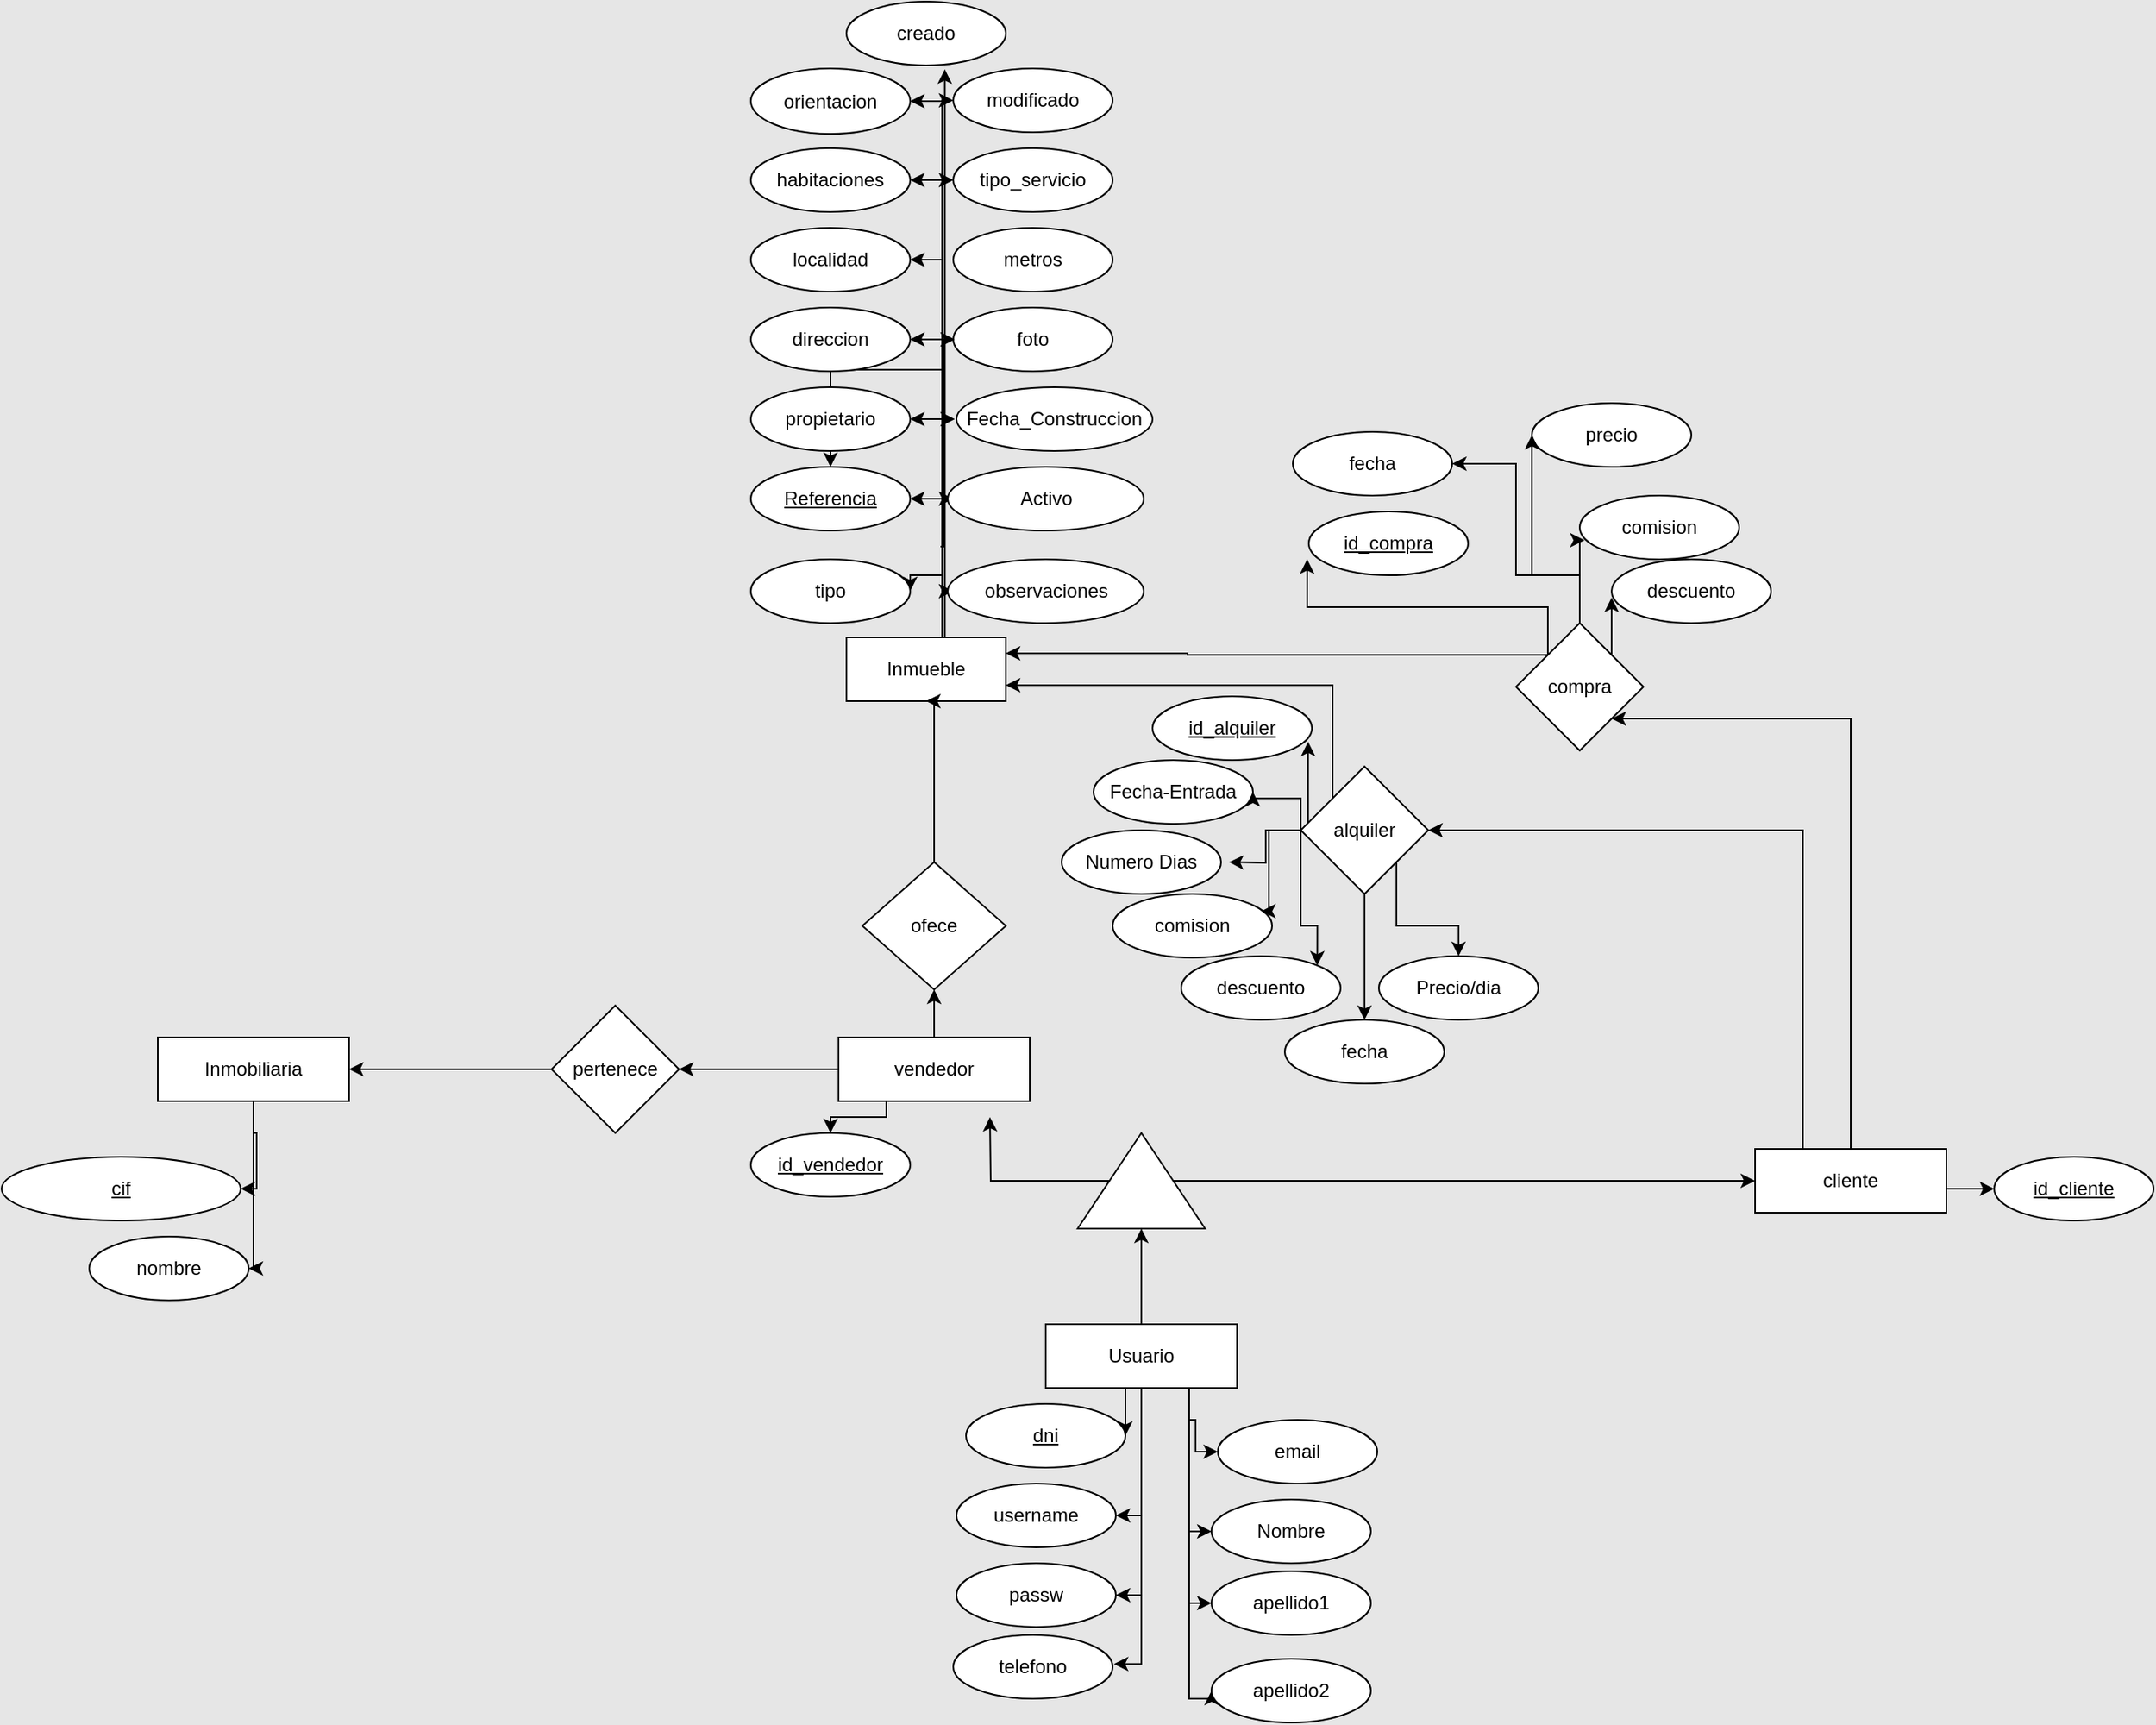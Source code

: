 <mxfile version="18.0.6" type="device"><diagram id="BeeomADNlK9wfOKFyElE" name="Página-1"><mxGraphModel dx="2152" dy="1877" grid="1" gridSize="10" guides="1" tooltips="1" connect="1" arrows="1" fold="1" page="1" pageScale="1" pageWidth="827" pageHeight="1169" background="#E6E6E6" math="0" shadow="0"><root><mxCell id="0"/><mxCell id="1" parent="0"/><mxCell id="yYgRMBDvG63yBPhgP0S7-44" value="" style="edgeStyle=orthogonalEdgeStyle;rounded=0;orthogonalLoop=1;jettySize=auto;html=1;" parent="1" source="svToPsZCMJNN4XutVxk_-66" target="svToPsZCMJNN4XutVxk_-87" edge="1"><mxGeometry relative="1" as="geometry"><Array as="points"><mxPoint x="140" y="-809"/></Array></mxGeometry></mxCell><mxCell id="h7l2_gPBAfbeCOQLYXXT-2" style="edgeStyle=orthogonalEdgeStyle;rounded=0;orthogonalLoop=1;jettySize=auto;html=1;exitX=0.75;exitY=0;exitDx=0;exitDy=0;entryX=0.617;entryY=1.063;entryDx=0;entryDy=0;entryPerimeter=0;" parent="1" source="svToPsZCMJNN4XutVxk_-66" target="svToPsZCMJNN4XutVxk_-105" edge="1"><mxGeometry relative="1" as="geometry"><Array as="points"><mxPoint x="142" y="-641"/></Array></mxGeometry></mxCell><mxCell id="h7l2_gPBAfbeCOQLYXXT-12" style="edgeStyle=orthogonalEdgeStyle;rounded=0;orthogonalLoop=1;jettySize=auto;html=1;exitX=0.5;exitY=0;exitDx=0;exitDy=0;entryX=1;entryY=0.5;entryDx=0;entryDy=0;" parent="1" source="svToPsZCMJNN4XutVxk_-66" target="h7l2_gPBAfbeCOQLYXXT-11" edge="1"><mxGeometry relative="1" as="geometry"><Array as="points"><mxPoint x="140" y="-641"/><mxPoint x="140" y="-680"/><mxPoint x="120" y="-680"/></Array></mxGeometry></mxCell><mxCell id="h7l2_gPBAfbeCOQLYXXT-18" style="edgeStyle=orthogonalEdgeStyle;rounded=0;orthogonalLoop=1;jettySize=auto;html=1;exitX=0.75;exitY=0;exitDx=0;exitDy=0;entryX=0;entryY=0.5;entryDx=0;entryDy=0;" parent="1" source="svToPsZCMJNN4XutVxk_-66" edge="1"><mxGeometry relative="1" as="geometry"><mxPoint x="147.0" y="-670" as="targetPoint"/><Array as="points"><mxPoint x="140" y="-641"/><mxPoint x="140" y="-670"/></Array></mxGeometry></mxCell><mxCell id="svToPsZCMJNN4XutVxk_-66" value="Inmueble" style="whiteSpace=wrap;html=1;align=center;rounded=0;" parent="1" vertex="1"><mxGeometry x="80" y="-641" width="100" height="40" as="geometry"/></mxCell><mxCell id="svToPsZCMJNN4XutVxk_-87" value="Referencia" style="ellipse;whiteSpace=wrap;html=1;align=center;fontStyle=4;rounded=0;" parent="1" vertex="1"><mxGeometry x="20" y="-748" width="100" height="40" as="geometry"/></mxCell><mxCell id="svToPsZCMJNN4XutVxk_-92" value="localidad" style="ellipse;whiteSpace=wrap;html=1;align=center;rounded=0;" parent="1" vertex="1"><mxGeometry x="20" y="-898" width="100" height="40" as="geometry"/></mxCell><mxCell id="svToPsZCMJNN4XutVxk_-93" value="habitaciones" style="ellipse;whiteSpace=wrap;html=1;align=center;rounded=0;" parent="1" vertex="1"><mxGeometry x="20" y="-948" width="100" height="40" as="geometry"/></mxCell><mxCell id="svToPsZCMJNN4XutVxk_-94" value="orientacion" style="ellipse;whiteSpace=wrap;html=1;align=center;rounded=0;" parent="1" vertex="1"><mxGeometry x="20" y="-998" width="100" height="41" as="geometry"/></mxCell><mxCell id="svToPsZCMJNN4XutVxk_-98" value="metros" style="ellipse;whiteSpace=wrap;html=1;align=center;rounded=0;" parent="1" vertex="1"><mxGeometry x="147" y="-898" width="100" height="40" as="geometry"/></mxCell><mxCell id="svToPsZCMJNN4XutVxk_-99" value="tipo_servicio" style="ellipse;whiteSpace=wrap;html=1;align=center;rounded=0;" parent="1" vertex="1"><mxGeometry x="147" y="-948" width="100" height="40" as="geometry"/></mxCell><mxCell id="svToPsZCMJNN4XutVxk_-101" value="propietario" style="ellipse;whiteSpace=wrap;html=1;align=center;rounded=0;" parent="1" vertex="1"><mxGeometry x="20" y="-798" width="100" height="40" as="geometry"/></mxCell><mxCell id="svToPsZCMJNN4XutVxk_-103" value="Fecha_Construccion" style="ellipse;whiteSpace=wrap;html=1;align=center;rounded=0;" parent="1" vertex="1"><mxGeometry x="149" y="-798" width="123" height="40" as="geometry"/></mxCell><mxCell id="svToPsZCMJNN4XutVxk_-105" value="creado" style="ellipse;whiteSpace=wrap;html=1;align=center;rounded=0;" parent="1" vertex="1"><mxGeometry x="80" y="-1040" width="100" height="40" as="geometry"/></mxCell><mxCell id="svToPsZCMJNN4XutVxk_-106" value="modificado" style="ellipse;whiteSpace=wrap;html=1;align=center;rounded=0;" parent="1" vertex="1"><mxGeometry x="147" y="-998" width="100" height="40" as="geometry"/></mxCell><mxCell id="svToPsZCMJNN4XutVxk_-107" value="foto" style="ellipse;whiteSpace=wrap;html=1;align=center;rounded=0;" parent="1" vertex="1"><mxGeometry x="147" y="-848" width="100" height="40" as="geometry"/></mxCell><mxCell id="svToPsZCMJNN4XutVxk_-114" style="edgeStyle=orthogonalEdgeStyle;rounded=0;orthogonalLoop=1;jettySize=auto;html=1;entryX=0;entryY=0.5;entryDx=0;entryDy=0;" parent="1" edge="1"><mxGeometry relative="1" as="geometry"><mxPoint x="140" y="-698" as="sourcePoint"/><mxPoint x="147" y="-978" as="targetPoint"/><Array as="points"><mxPoint x="140" y="-978"/></Array></mxGeometry></mxCell><mxCell id="svToPsZCMJNN4XutVxk_-115" style="edgeStyle=orthogonalEdgeStyle;rounded=0;orthogonalLoop=1;jettySize=auto;html=1;entryX=0;entryY=0.5;entryDx=0;entryDy=0;" parent="1" edge="1"><mxGeometry relative="1" as="geometry"><mxPoint x="140" y="-698" as="sourcePoint"/><mxPoint x="147" y="-928" as="targetPoint"/><Array as="points"><mxPoint x="140" y="-928"/></Array></mxGeometry></mxCell><mxCell id="svToPsZCMJNN4XutVxk_-117" style="edgeStyle=orthogonalEdgeStyle;rounded=0;orthogonalLoop=1;jettySize=auto;html=1;entryX=0;entryY=0.5;entryDx=0;entryDy=0;" parent="1" edge="1"><mxGeometry relative="1" as="geometry"><mxPoint x="140" y="-698" as="sourcePoint"/><mxPoint x="148" y="-828" as="targetPoint"/><Array as="points"><mxPoint x="140" y="-698"/><mxPoint x="141" y="-698"/><mxPoint x="141" y="-828"/></Array></mxGeometry></mxCell><mxCell id="svToPsZCMJNN4XutVxk_-118" style="edgeStyle=orthogonalEdgeStyle;rounded=0;orthogonalLoop=1;jettySize=auto;html=1;entryX=0;entryY=0.5;entryDx=0;entryDy=0;" parent="1" edge="1"><mxGeometry relative="1" as="geometry"><mxPoint x="141" y="-698" as="sourcePoint"/><mxPoint x="148" y="-778" as="targetPoint"/><Array as="points"><mxPoint x="140" y="-698"/><mxPoint x="141" y="-698"/><mxPoint x="141" y="-778"/></Array></mxGeometry></mxCell><mxCell id="svToPsZCMJNN4XutVxk_-123" style="edgeStyle=orthogonalEdgeStyle;rounded=0;orthogonalLoop=1;jettySize=auto;html=1;entryX=1;entryY=0.5;entryDx=0;entryDy=0;" parent="1" target="svToPsZCMJNN4XutVxk_-94" edge="1"><mxGeometry relative="1" as="geometry"><mxPoint x="140" y="-698" as="sourcePoint"/><mxPoint x="147" y="-978" as="targetPoint"/><Array as="points"><mxPoint x="140" y="-978"/></Array></mxGeometry></mxCell><mxCell id="svToPsZCMJNN4XutVxk_-124" style="edgeStyle=orthogonalEdgeStyle;rounded=0;orthogonalLoop=1;jettySize=auto;html=1;entryX=1;entryY=0.5;entryDx=0;entryDy=0;" parent="1" target="svToPsZCMJNN4XutVxk_-93" edge="1"><mxGeometry relative="1" as="geometry"><mxPoint x="140" y="-698" as="sourcePoint"/><mxPoint x="147" y="-928" as="targetPoint"/><Array as="points"><mxPoint x="140" y="-928"/></Array></mxGeometry></mxCell><mxCell id="svToPsZCMJNN4XutVxk_-125" style="edgeStyle=orthogonalEdgeStyle;rounded=0;orthogonalLoop=1;jettySize=auto;html=1;entryX=1;entryY=0.5;entryDx=0;entryDy=0;exitX=0.75;exitY=0;exitDx=0;exitDy=0;" parent="1" target="svToPsZCMJNN4XutVxk_-92" edge="1"><mxGeometry relative="1" as="geometry"><mxPoint x="139" y="-698.03" as="sourcePoint"/><mxPoint x="147" y="-878.03" as="targetPoint"/><Array as="points"><mxPoint x="140" y="-698"/><mxPoint x="140" y="-878"/></Array></mxGeometry></mxCell><mxCell id="svToPsZCMJNN4XutVxk_-126" style="edgeStyle=orthogonalEdgeStyle;rounded=0;orthogonalLoop=1;jettySize=auto;html=1;entryX=1;entryY=0.5;entryDx=0;entryDy=0;" parent="1" edge="1"><mxGeometry relative="1" as="geometry"><mxPoint x="139" y="-698.03" as="sourcePoint"/><mxPoint x="120" y="-828" as="targetPoint"/><Array as="points"><mxPoint x="140" y="-698"/><mxPoint x="140" y="-828"/></Array></mxGeometry></mxCell><mxCell id="svToPsZCMJNN4XutVxk_-127" style="edgeStyle=orthogonalEdgeStyle;rounded=0;orthogonalLoop=1;jettySize=auto;html=1;entryX=1;entryY=0.5;entryDx=0;entryDy=0;" parent="1" target="svToPsZCMJNN4XutVxk_-101" edge="1"><mxGeometry relative="1" as="geometry"><mxPoint x="140" y="-698.03" as="sourcePoint"/><mxPoint x="147" y="-778.03" as="targetPoint"/><Array as="points"><mxPoint x="140" y="-698"/><mxPoint x="140" y="-778"/></Array></mxGeometry></mxCell><mxCell id="svToPsZCMJNN4XutVxk_-128" style="edgeStyle=orthogonalEdgeStyle;rounded=0;orthogonalLoop=1;jettySize=auto;html=1;entryX=1;entryY=0.5;entryDx=0;entryDy=0;" parent="1" edge="1"><mxGeometry relative="1" as="geometry"><mxPoint x="140" y="-698" as="sourcePoint"/><mxPoint x="119.97" y="-728" as="targetPoint"/><Array as="points"><mxPoint x="140" y="-728"/></Array></mxGeometry></mxCell><mxCell id="svToPsZCMJNN4XutVxk_-130" style="edgeStyle=orthogonalEdgeStyle;rounded=0;orthogonalLoop=1;jettySize=auto;html=1;entryX=0;entryY=0.5;entryDx=0;entryDy=0;" parent="1" edge="1"><mxGeometry relative="1" as="geometry"><mxPoint x="139.97" y="-698" as="sourcePoint"/><mxPoint x="147" y="-728" as="targetPoint"/><Array as="points"><mxPoint x="140" y="-728"/></Array></mxGeometry></mxCell><mxCell id="QqOlR7emg1ZtRUbs0p53-4" value="Activo" style="ellipse;whiteSpace=wrap;html=1;align=center;rounded=0;" parent="1" vertex="1"><mxGeometry x="143.5" y="-748" width="123" height="40" as="geometry"/></mxCell><mxCell id="yYgRMBDvG63yBPhgP0S7-10" style="edgeStyle=orthogonalEdgeStyle;rounded=0;orthogonalLoop=1;jettySize=auto;html=1;exitX=0.5;exitY=1;exitDx=0;exitDy=0;entryX=0.988;entryY=0.331;entryDx=0;entryDy=0;entryPerimeter=0;" parent="1" source="yYgRMBDvG63yBPhgP0S7-18" edge="1"><mxGeometry relative="1" as="geometry"><Array as="points"><mxPoint x="265" y="3"/></Array><mxPoint x="247.8" y="3.24" as="targetPoint"/></mxGeometry></mxCell><mxCell id="yYgRMBDvG63yBPhgP0S7-11" style="edgeStyle=orthogonalEdgeStyle;rounded=0;orthogonalLoop=1;jettySize=auto;html=1;exitX=0.5;exitY=1;exitDx=0;exitDy=0;entryX=1;entryY=0.5;entryDx=0;entryDy=0;" parent="1" source="yYgRMBDvG63yBPhgP0S7-18" target="yYgRMBDvG63yBPhgP0S7-21" edge="1"><mxGeometry relative="1" as="geometry"><Array as="points"><mxPoint x="265" y="-40"/></Array></mxGeometry></mxCell><mxCell id="yYgRMBDvG63yBPhgP0S7-12" style="edgeStyle=orthogonalEdgeStyle;rounded=0;orthogonalLoop=1;jettySize=auto;html=1;exitX=0.5;exitY=1;exitDx=0;exitDy=0;entryX=1;entryY=0.5;entryDx=0;entryDy=0;" parent="1" source="yYgRMBDvG63yBPhgP0S7-18" target="yYgRMBDvG63yBPhgP0S7-20" edge="1"><mxGeometry relative="1" as="geometry"><Array as="points"><mxPoint x="265" y="-90"/></Array></mxGeometry></mxCell><mxCell id="yYgRMBDvG63yBPhgP0S7-13" style="edgeStyle=orthogonalEdgeStyle;rounded=0;orthogonalLoop=1;jettySize=auto;html=1;exitX=0.5;exitY=1;exitDx=0;exitDy=0;entryX=1;entryY=0.5;entryDx=0;entryDy=0;" parent="1" source="yYgRMBDvG63yBPhgP0S7-18" target="yYgRMBDvG63yBPhgP0S7-19" edge="1"><mxGeometry relative="1" as="geometry"/></mxCell><mxCell id="h7l2_gPBAfbeCOQLYXXT-55" style="edgeStyle=orthogonalEdgeStyle;rounded=0;orthogonalLoop=1;jettySize=auto;html=1;exitX=0.5;exitY=0;exitDx=0;exitDy=0;" parent="1" source="yYgRMBDvG63yBPhgP0S7-18" target="h7l2_gPBAfbeCOQLYXXT-54" edge="1"><mxGeometry relative="1" as="geometry"/></mxCell><mxCell id="h7l2_gPBAfbeCOQLYXXT-60" style="edgeStyle=orthogonalEdgeStyle;rounded=0;orthogonalLoop=1;jettySize=auto;html=1;exitX=0.75;exitY=1;exitDx=0;exitDy=0;entryX=0;entryY=0.5;entryDx=0;entryDy=0;" parent="1" source="yYgRMBDvG63yBPhgP0S7-18" target="yYgRMBDvG63yBPhgP0S7-26" edge="1"><mxGeometry relative="1" as="geometry"><Array as="points"><mxPoint x="295" y="25"/></Array></mxGeometry></mxCell><mxCell id="h7l2_gPBAfbeCOQLYXXT-61" style="edgeStyle=orthogonalEdgeStyle;rounded=0;orthogonalLoop=1;jettySize=auto;html=1;exitX=0.75;exitY=1;exitDx=0;exitDy=0;entryX=0;entryY=0.5;entryDx=0;entryDy=0;" parent="1" source="yYgRMBDvG63yBPhgP0S7-18" target="yYgRMBDvG63yBPhgP0S7-25" edge="1"><mxGeometry relative="1" as="geometry"><Array as="points"><mxPoint x="295" y="-35"/></Array></mxGeometry></mxCell><mxCell id="h7l2_gPBAfbeCOQLYXXT-62" style="edgeStyle=orthogonalEdgeStyle;rounded=0;orthogonalLoop=1;jettySize=auto;html=1;exitX=0.75;exitY=1;exitDx=0;exitDy=0;entryX=0;entryY=0.5;entryDx=0;entryDy=0;" parent="1" source="yYgRMBDvG63yBPhgP0S7-18" target="yYgRMBDvG63yBPhgP0S7-24" edge="1"><mxGeometry relative="1" as="geometry"><Array as="points"><mxPoint x="295" y="-80"/></Array></mxGeometry></mxCell><mxCell id="h7l2_gPBAfbeCOQLYXXT-63" style="edgeStyle=orthogonalEdgeStyle;rounded=0;orthogonalLoop=1;jettySize=auto;html=1;exitX=0.75;exitY=1;exitDx=0;exitDy=0;entryX=0;entryY=0.5;entryDx=0;entryDy=0;" parent="1" source="yYgRMBDvG63yBPhgP0S7-18" target="yYgRMBDvG63yBPhgP0S7-27" edge="1"><mxGeometry relative="1" as="geometry"><Array as="points"><mxPoint x="295" y="-150"/><mxPoint x="299" y="-150"/><mxPoint x="299" y="-130"/></Array></mxGeometry></mxCell><mxCell id="yYgRMBDvG63yBPhgP0S7-18" value="Usuario" style="whiteSpace=wrap;html=1;align=center;rounded=0;" parent="1" vertex="1"><mxGeometry x="205" y="-210" width="120" height="40" as="geometry"/></mxCell><mxCell id="yYgRMBDvG63yBPhgP0S7-19" value="dni" style="ellipse;whiteSpace=wrap;html=1;align=center;fontStyle=4;rounded=0;" parent="1" vertex="1"><mxGeometry x="155" y="-160" width="100" height="40" as="geometry"/></mxCell><mxCell id="yYgRMBDvG63yBPhgP0S7-20" value="username" style="ellipse;whiteSpace=wrap;html=1;align=center;rounded=0;" parent="1" vertex="1"><mxGeometry x="149" y="-110" width="100" height="40" as="geometry"/></mxCell><mxCell id="yYgRMBDvG63yBPhgP0S7-21" value="passw" style="ellipse;whiteSpace=wrap;html=1;align=center;rounded=0;" parent="1" vertex="1"><mxGeometry x="149" y="-60" width="100" height="40" as="geometry"/></mxCell><mxCell id="yYgRMBDvG63yBPhgP0S7-23" value="telefono" style="ellipse;whiteSpace=wrap;html=1;align=center;rounded=0;" parent="1" vertex="1"><mxGeometry x="147" y="-15" width="100" height="40" as="geometry"/></mxCell><mxCell id="yYgRMBDvG63yBPhgP0S7-24" value="Nombre" style="ellipse;whiteSpace=wrap;html=1;align=center;rounded=0;" parent="1" vertex="1"><mxGeometry x="309" y="-100" width="100" height="40" as="geometry"/></mxCell><mxCell id="yYgRMBDvG63yBPhgP0S7-25" value="apellido1" style="ellipse;whiteSpace=wrap;html=1;align=center;rounded=0;" parent="1" vertex="1"><mxGeometry x="309" y="-55" width="100" height="40" as="geometry"/></mxCell><mxCell id="yYgRMBDvG63yBPhgP0S7-26" value="apellido2" style="ellipse;whiteSpace=wrap;html=1;align=center;rounded=0;" parent="1" vertex="1"><mxGeometry x="309" width="100" height="40" as="geometry"/></mxCell><mxCell id="yYgRMBDvG63yBPhgP0S7-27" value="email" style="ellipse;whiteSpace=wrap;html=1;align=center;rounded=0;" parent="1" vertex="1"><mxGeometry x="313" y="-150" width="100" height="40" as="geometry"/></mxCell><mxCell id="yYgRMBDvG63yBPhgP0S7-34" style="edgeStyle=orthogonalEdgeStyle;rounded=0;orthogonalLoop=1;jettySize=auto;html=1;exitX=0.5;exitY=1;exitDx=0;exitDy=0;entryX=1;entryY=0.5;entryDx=0;entryDy=0;fontSize=20;fontColor=#004C99;" parent="1" source="yYgRMBDvG63yBPhgP0S7-37" target="yYgRMBDvG63yBPhgP0S7-38" edge="1"><mxGeometry relative="1" as="geometry"><Array as="points"><mxPoint x="-292" y="-330"/><mxPoint x="-290" y="-330"/></Array></mxGeometry></mxCell><mxCell id="yYgRMBDvG63yBPhgP0S7-35" style="edgeStyle=orthogonalEdgeStyle;rounded=0;orthogonalLoop=1;jettySize=auto;html=1;exitX=0.5;exitY=1;exitDx=0;exitDy=0;entryX=1;entryY=0.5;entryDx=0;entryDy=0;fontSize=20;fontColor=#004C99;" parent="1" source="yYgRMBDvG63yBPhgP0S7-37" target="yYgRMBDvG63yBPhgP0S7-39" edge="1"><mxGeometry relative="1" as="geometry"><Array as="points"><mxPoint x="-292" y="-245"/></Array></mxGeometry></mxCell><mxCell id="yYgRMBDvG63yBPhgP0S7-37" value="Inmobiliaria" style="whiteSpace=wrap;html=1;align=center;rounded=0;" parent="1" vertex="1"><mxGeometry x="-352" y="-390" width="120" height="40" as="geometry"/></mxCell><mxCell id="yYgRMBDvG63yBPhgP0S7-38" value="cif" style="ellipse;whiteSpace=wrap;html=1;align=center;fontStyle=4;rounded=0;" parent="1" vertex="1"><mxGeometry x="-450" y="-315" width="150" height="40" as="geometry"/></mxCell><mxCell id="yYgRMBDvG63yBPhgP0S7-39" value="nombre" style="ellipse;whiteSpace=wrap;html=1;align=center;rounded=0;" parent="1" vertex="1"><mxGeometry x="-395" y="-265" width="100" height="40" as="geometry"/></mxCell><mxCell id="yYgRMBDvG63yBPhgP0S7-67" value="direccion" style="ellipse;whiteSpace=wrap;html=1;align=center;rounded=0;" parent="1" vertex="1"><mxGeometry x="20" y="-848" width="100" height="40" as="geometry"/></mxCell><mxCell id="h7l2_gPBAfbeCOQLYXXT-11" value="tipo" style="ellipse;whiteSpace=wrap;html=1;align=center;rounded=0;" parent="1" vertex="1"><mxGeometry x="20" y="-690" width="100" height="40" as="geometry"/></mxCell><mxCell id="h7l2_gPBAfbeCOQLYXXT-17" value="observaciones" style="ellipse;whiteSpace=wrap;html=1;align=center;rounded=0;" parent="1" vertex="1"><mxGeometry x="143.5" y="-690" width="123" height="40" as="geometry"/></mxCell><mxCell id="h7l2_gPBAfbeCOQLYXXT-31" value="Precio/dia" style="ellipse;whiteSpace=wrap;html=1;align=center;rounded=0;" parent="1" vertex="1"><mxGeometry x="414" y="-441" width="100" height="40" as="geometry"/></mxCell><mxCell id="h7l2_gPBAfbeCOQLYXXT-33" value="fecha" style="ellipse;whiteSpace=wrap;html=1;align=center;rounded=0;" parent="1" vertex="1"><mxGeometry x="355" y="-401" width="100" height="40" as="geometry"/></mxCell><mxCell id="h7l2_gPBAfbeCOQLYXXT-42" value="descuento" style="ellipse;whiteSpace=wrap;html=1;align=center;rounded=0;" parent="1" vertex="1"><mxGeometry x="290" y="-441" width="100" height="40" as="geometry"/></mxCell><mxCell id="h7l2_gPBAfbeCOQLYXXT-43" value="comision" style="ellipse;whiteSpace=wrap;html=1;align=center;rounded=0;" parent="1" vertex="1"><mxGeometry x="247" y="-480" width="100" height="40" as="geometry"/></mxCell><mxCell id="h7l2_gPBAfbeCOQLYXXT-47" value="Numero Dias" style="ellipse;whiteSpace=wrap;html=1;align=center;rounded=0;" parent="1" vertex="1"><mxGeometry x="215" y="-520" width="100" height="40" as="geometry"/></mxCell><mxCell id="h7l2_gPBAfbeCOQLYXXT-48" value="Fecha-Entrada" style="ellipse;whiteSpace=wrap;html=1;align=center;rounded=0;" parent="1" vertex="1"><mxGeometry x="235" y="-564" width="100" height="40" as="geometry"/></mxCell><mxCell id="h7l2_gPBAfbeCOQLYXXT-84" style="edgeStyle=orthogonalEdgeStyle;rounded=0;orthogonalLoop=1;jettySize=auto;html=1;exitX=0.5;exitY=0;exitDx=0;exitDy=0;" parent="1" source="h7l2_gPBAfbeCOQLYXXT-54" edge="1"><mxGeometry relative="1" as="geometry"><mxPoint x="170" y="-340" as="targetPoint"/></mxGeometry></mxCell><mxCell id="h7l2_gPBAfbeCOQLYXXT-85" style="edgeStyle=orthogonalEdgeStyle;rounded=0;orthogonalLoop=1;jettySize=auto;html=1;exitX=0.5;exitY=1;exitDx=0;exitDy=0;entryX=0;entryY=0.5;entryDx=0;entryDy=0;" parent="1" source="h7l2_gPBAfbeCOQLYXXT-54" target="h7l2_gPBAfbeCOQLYXXT-57" edge="1"><mxGeometry relative="1" as="geometry"><mxPoint x="420" y="-340" as="targetPoint"/><Array as="points"><mxPoint x="640" y="-300"/></Array></mxGeometry></mxCell><mxCell id="h7l2_gPBAfbeCOQLYXXT-54" value="" style="triangle;whiteSpace=wrap;html=1;rotation=-90;" parent="1" vertex="1"><mxGeometry x="235" y="-340" width="60" height="80" as="geometry"/></mxCell><mxCell id="h7l2_gPBAfbeCOQLYXXT-59" value="" style="edgeStyle=orthogonalEdgeStyle;rounded=0;orthogonalLoop=1;jettySize=auto;html=1;" parent="1" source="h7l2_gPBAfbeCOQLYXXT-56" target="h7l2_gPBAfbeCOQLYXXT-58" edge="1"><mxGeometry relative="1" as="geometry"/></mxCell><mxCell id="h7l2_gPBAfbeCOQLYXXT-87" value="" style="edgeStyle=orthogonalEdgeStyle;rounded=0;orthogonalLoop=1;jettySize=auto;html=1;" parent="1" source="h7l2_gPBAfbeCOQLYXXT-56" target="h7l2_gPBAfbeCOQLYXXT-86" edge="1"><mxGeometry relative="1" as="geometry"/></mxCell><mxCell id="kdRx0tXxc5GdyxiRirQJ-3" style="edgeStyle=orthogonalEdgeStyle;rounded=0;orthogonalLoop=1;jettySize=auto;html=1;exitX=0.25;exitY=1;exitDx=0;exitDy=0;" edge="1" parent="1" source="h7l2_gPBAfbeCOQLYXXT-56" target="kdRx0tXxc5GdyxiRirQJ-1"><mxGeometry relative="1" as="geometry"><Array as="points"><mxPoint x="105" y="-340"/><mxPoint x="70" y="-340"/></Array></mxGeometry></mxCell><mxCell id="h7l2_gPBAfbeCOQLYXXT-56" value="vendedor" style="whiteSpace=wrap;html=1;align=center;rounded=0;" parent="1" vertex="1"><mxGeometry x="75" y="-390" width="120" height="40" as="geometry"/></mxCell><mxCell id="kdRx0tXxc5GdyxiRirQJ-4" style="edgeStyle=orthogonalEdgeStyle;rounded=0;orthogonalLoop=1;jettySize=auto;html=1;exitX=0.75;exitY=1;exitDx=0;exitDy=0;entryX=0;entryY=0.5;entryDx=0;entryDy=0;" edge="1" parent="1" source="h7l2_gPBAfbeCOQLYXXT-57" target="kdRx0tXxc5GdyxiRirQJ-2"><mxGeometry relative="1" as="geometry"><Array as="points"><mxPoint x="727.5" y="-285"/></Array></mxGeometry></mxCell><mxCell id="kdRx0tXxc5GdyxiRirQJ-28" style="edgeStyle=orthogonalEdgeStyle;rounded=0;orthogonalLoop=1;jettySize=auto;html=1;exitX=0.5;exitY=0;exitDx=0;exitDy=0;entryX=1;entryY=1;entryDx=0;entryDy=0;" edge="1" parent="1" source="h7l2_gPBAfbeCOQLYXXT-57" target="kdRx0tXxc5GdyxiRirQJ-7"><mxGeometry relative="1" as="geometry"><Array as="points"><mxPoint x="710" y="-590"/></Array></mxGeometry></mxCell><mxCell id="kdRx0tXxc5GdyxiRirQJ-29" style="edgeStyle=orthogonalEdgeStyle;rounded=0;orthogonalLoop=1;jettySize=auto;html=1;exitX=0.25;exitY=0;exitDx=0;exitDy=0;entryX=1;entryY=0.5;entryDx=0;entryDy=0;" edge="1" parent="1" source="h7l2_gPBAfbeCOQLYXXT-57" target="h7l2_gPBAfbeCOQLYXXT-79"><mxGeometry relative="1" as="geometry"/></mxCell><mxCell id="h7l2_gPBAfbeCOQLYXXT-57" value="cliente" style="whiteSpace=wrap;html=1;align=center;rounded=0;" parent="1" vertex="1"><mxGeometry x="650" y="-320" width="120" height="40" as="geometry"/></mxCell><mxCell id="h7l2_gPBAfbeCOQLYXXT-78" style="edgeStyle=orthogonalEdgeStyle;rounded=0;orthogonalLoop=1;jettySize=auto;html=1;exitX=0.5;exitY=0;exitDx=0;exitDy=0;entryX=0.5;entryY=1;entryDx=0;entryDy=0;" parent="1" source="h7l2_gPBAfbeCOQLYXXT-58" target="svToPsZCMJNN4XutVxk_-66" edge="1"><mxGeometry relative="1" as="geometry"><Array as="points"><mxPoint x="135" y="-601"/></Array></mxGeometry></mxCell><mxCell id="h7l2_gPBAfbeCOQLYXXT-58" value="ofece" style="rhombus;whiteSpace=wrap;html=1;rounded=0;" parent="1" vertex="1"><mxGeometry x="90" y="-500" width="90" height="80" as="geometry"/></mxCell><mxCell id="h7l2_gPBAfbeCOQLYXXT-64" value="precio" style="ellipse;whiteSpace=wrap;html=1;align=center;rounded=0;" parent="1" vertex="1"><mxGeometry x="510" y="-788" width="100" height="40" as="geometry"/></mxCell><mxCell id="h7l2_gPBAfbeCOQLYXXT-66" value="fecha" style="ellipse;whiteSpace=wrap;html=1;align=center;rounded=0;" parent="1" vertex="1"><mxGeometry x="360" y="-770" width="100" height="40" as="geometry"/></mxCell><mxCell id="h7l2_gPBAfbeCOQLYXXT-75" value="descuento" style="ellipse;whiteSpace=wrap;html=1;align=center;rounded=0;" parent="1" vertex="1"><mxGeometry x="560" y="-690" width="100" height="40" as="geometry"/></mxCell><mxCell id="h7l2_gPBAfbeCOQLYXXT-76" value="comision" style="ellipse;whiteSpace=wrap;html=1;align=center;rounded=0;" parent="1" vertex="1"><mxGeometry x="540" y="-730" width="100" height="40" as="geometry"/></mxCell><mxCell id="kdRx0tXxc5GdyxiRirQJ-6" style="edgeStyle=orthogonalEdgeStyle;rounded=0;orthogonalLoop=1;jettySize=auto;html=1;exitX=0;exitY=0;exitDx=0;exitDy=0;entryX=1;entryY=0.75;entryDx=0;entryDy=0;" edge="1" parent="1" source="h7l2_gPBAfbeCOQLYXXT-79" target="svToPsZCMJNN4XutVxk_-66"><mxGeometry relative="1" as="geometry"><mxPoint x="300" y="-480" as="targetPoint"/><Array as="points"><mxPoint x="385" y="-611"/></Array></mxGeometry></mxCell><mxCell id="kdRx0tXxc5GdyxiRirQJ-21" style="edgeStyle=orthogonalEdgeStyle;rounded=0;orthogonalLoop=1;jettySize=auto;html=1;exitX=0;exitY=0.5;exitDx=0;exitDy=0;entryX=0.976;entryY=0.712;entryDx=0;entryDy=0;entryPerimeter=0;" edge="1" parent="1" source="h7l2_gPBAfbeCOQLYXXT-79" target="kdRx0tXxc5GdyxiRirQJ-18"><mxGeometry relative="1" as="geometry"><Array as="points"><mxPoint x="370" y="-520"/></Array></mxGeometry></mxCell><mxCell id="kdRx0tXxc5GdyxiRirQJ-22" style="edgeStyle=orthogonalEdgeStyle;rounded=0;orthogonalLoop=1;jettySize=auto;html=1;exitX=0;exitY=0.5;exitDx=0;exitDy=0;entryX=1;entryY=0.5;entryDx=0;entryDy=0;" edge="1" parent="1" source="h7l2_gPBAfbeCOQLYXXT-79" target="h7l2_gPBAfbeCOQLYXXT-48"><mxGeometry relative="1" as="geometry"><Array as="points"><mxPoint x="365" y="-540"/><mxPoint x="335" y="-540"/></Array></mxGeometry></mxCell><mxCell id="kdRx0tXxc5GdyxiRirQJ-23" style="edgeStyle=orthogonalEdgeStyle;rounded=0;orthogonalLoop=1;jettySize=auto;html=1;exitX=0;exitY=0.5;exitDx=0;exitDy=0;" edge="1" parent="1" source="h7l2_gPBAfbeCOQLYXXT-79"><mxGeometry relative="1" as="geometry"><mxPoint x="320" y="-500" as="targetPoint"/></mxGeometry></mxCell><mxCell id="kdRx0tXxc5GdyxiRirQJ-24" style="edgeStyle=orthogonalEdgeStyle;rounded=0;orthogonalLoop=1;jettySize=auto;html=1;exitX=0;exitY=0.5;exitDx=0;exitDy=0;entryX=0.932;entryY=0.27;entryDx=0;entryDy=0;entryPerimeter=0;" edge="1" parent="1" source="h7l2_gPBAfbeCOQLYXXT-79" target="h7l2_gPBAfbeCOQLYXXT-43"><mxGeometry relative="1" as="geometry"/></mxCell><mxCell id="kdRx0tXxc5GdyxiRirQJ-25" style="edgeStyle=orthogonalEdgeStyle;rounded=0;orthogonalLoop=1;jettySize=auto;html=1;exitX=0;exitY=0.5;exitDx=0;exitDy=0;entryX=1;entryY=0;entryDx=0;entryDy=0;" edge="1" parent="1" source="h7l2_gPBAfbeCOQLYXXT-79" target="h7l2_gPBAfbeCOQLYXXT-42"><mxGeometry relative="1" as="geometry"><Array as="points"><mxPoint x="365" y="-460"/><mxPoint x="375" y="-460"/></Array></mxGeometry></mxCell><mxCell id="kdRx0tXxc5GdyxiRirQJ-26" style="edgeStyle=orthogonalEdgeStyle;rounded=0;orthogonalLoop=1;jettySize=auto;html=1;exitX=0.5;exitY=1;exitDx=0;exitDy=0;entryX=0.5;entryY=0;entryDx=0;entryDy=0;" edge="1" parent="1" source="h7l2_gPBAfbeCOQLYXXT-79" target="h7l2_gPBAfbeCOQLYXXT-33"><mxGeometry relative="1" as="geometry"/></mxCell><mxCell id="kdRx0tXxc5GdyxiRirQJ-27" style="edgeStyle=orthogonalEdgeStyle;rounded=0;orthogonalLoop=1;jettySize=auto;html=1;exitX=1;exitY=1;exitDx=0;exitDy=0;" edge="1" parent="1" source="h7l2_gPBAfbeCOQLYXXT-79" target="h7l2_gPBAfbeCOQLYXXT-31"><mxGeometry relative="1" as="geometry"/></mxCell><mxCell id="h7l2_gPBAfbeCOQLYXXT-79" value="alquiler" style="rhombus;whiteSpace=wrap;html=1;rounded=0;" parent="1" vertex="1"><mxGeometry x="365" y="-560" width="80" height="80" as="geometry"/></mxCell><mxCell id="h7l2_gPBAfbeCOQLYXXT-88" style="edgeStyle=orthogonalEdgeStyle;rounded=0;orthogonalLoop=1;jettySize=auto;html=1;exitX=0;exitY=0.5;exitDx=0;exitDy=0;entryX=1;entryY=0.5;entryDx=0;entryDy=0;" parent="1" source="h7l2_gPBAfbeCOQLYXXT-86" target="yYgRMBDvG63yBPhgP0S7-37" edge="1"><mxGeometry relative="1" as="geometry"/></mxCell><mxCell id="h7l2_gPBAfbeCOQLYXXT-86" value="pertenece" style="rhombus;whiteSpace=wrap;html=1;rounded=0;" parent="1" vertex="1"><mxGeometry x="-105" y="-410" width="80" height="80" as="geometry"/></mxCell><mxCell id="kdRx0tXxc5GdyxiRirQJ-1" value="id_vendedor" style="ellipse;whiteSpace=wrap;html=1;align=center;fontStyle=4;" vertex="1" parent="1"><mxGeometry x="20" y="-330" width="100" height="40" as="geometry"/></mxCell><mxCell id="kdRx0tXxc5GdyxiRirQJ-2" value="id_cliente" style="ellipse;whiteSpace=wrap;html=1;align=center;fontStyle=4;" vertex="1" parent="1"><mxGeometry x="800" y="-315" width="100" height="40" as="geometry"/></mxCell><mxCell id="kdRx0tXxc5GdyxiRirQJ-8" style="edgeStyle=orthogonalEdgeStyle;rounded=0;orthogonalLoop=1;jettySize=auto;html=1;exitX=0;exitY=0;exitDx=0;exitDy=0;entryX=1;entryY=0.25;entryDx=0;entryDy=0;" edge="1" parent="1" source="kdRx0tXxc5GdyxiRirQJ-7" target="svToPsZCMJNN4XutVxk_-66"><mxGeometry relative="1" as="geometry"><Array as="points"><mxPoint x="294" y="-630"/><mxPoint x="294" y="-631"/></Array></mxGeometry></mxCell><mxCell id="kdRx0tXxc5GdyxiRirQJ-11" style="edgeStyle=orthogonalEdgeStyle;rounded=0;orthogonalLoop=1;jettySize=auto;html=1;exitX=0;exitY=0;exitDx=0;exitDy=0;entryX=-0.01;entryY=0.75;entryDx=0;entryDy=0;entryPerimeter=0;" edge="1" parent="1" source="kdRx0tXxc5GdyxiRirQJ-7" target="kdRx0tXxc5GdyxiRirQJ-10"><mxGeometry relative="1" as="geometry"><Array as="points"><mxPoint x="520" y="-660"/><mxPoint x="369" y="-660"/></Array></mxGeometry></mxCell><mxCell id="kdRx0tXxc5GdyxiRirQJ-12" style="edgeStyle=orthogonalEdgeStyle;rounded=0;orthogonalLoop=1;jettySize=auto;html=1;exitX=0.5;exitY=0;exitDx=0;exitDy=0;entryX=1;entryY=0.5;entryDx=0;entryDy=0;" edge="1" parent="1" source="kdRx0tXxc5GdyxiRirQJ-7" target="h7l2_gPBAfbeCOQLYXXT-66"><mxGeometry relative="1" as="geometry"><Array as="points"><mxPoint x="540" y="-680"/><mxPoint x="500" y="-680"/><mxPoint x="500" y="-750"/></Array></mxGeometry></mxCell><mxCell id="kdRx0tXxc5GdyxiRirQJ-13" style="edgeStyle=orthogonalEdgeStyle;rounded=0;orthogonalLoop=1;jettySize=auto;html=1;entryX=0;entryY=0.5;entryDx=0;entryDy=0;" edge="1" parent="1" target="h7l2_gPBAfbeCOQLYXXT-64"><mxGeometry relative="1" as="geometry"><mxPoint x="540" y="-650" as="sourcePoint"/><Array as="points"><mxPoint x="540" y="-680"/><mxPoint x="510" y="-680"/></Array></mxGeometry></mxCell><mxCell id="kdRx0tXxc5GdyxiRirQJ-14" style="edgeStyle=orthogonalEdgeStyle;rounded=0;orthogonalLoop=1;jettySize=auto;html=1;exitX=0.5;exitY=0;exitDx=0;exitDy=0;entryX=0.03;entryY=0.7;entryDx=0;entryDy=0;entryPerimeter=0;" edge="1" parent="1" source="kdRx0tXxc5GdyxiRirQJ-7" target="h7l2_gPBAfbeCOQLYXXT-76"><mxGeometry relative="1" as="geometry"><Array as="points"><mxPoint x="540" y="-702"/></Array></mxGeometry></mxCell><mxCell id="kdRx0tXxc5GdyxiRirQJ-15" style="edgeStyle=orthogonalEdgeStyle;rounded=0;orthogonalLoop=1;jettySize=auto;html=1;exitX=1;exitY=0;exitDx=0;exitDy=0;entryX=0;entryY=0.6;entryDx=0;entryDy=0;entryPerimeter=0;" edge="1" parent="1" source="kdRx0tXxc5GdyxiRirQJ-7" target="h7l2_gPBAfbeCOQLYXXT-75"><mxGeometry relative="1" as="geometry"><Array as="points"/></mxGeometry></mxCell><mxCell id="kdRx0tXxc5GdyxiRirQJ-7" value="compra" style="rhombus;whiteSpace=wrap;html=1;rounded=0;" vertex="1" parent="1"><mxGeometry x="500" y="-650" width="80" height="80" as="geometry"/></mxCell><mxCell id="kdRx0tXxc5GdyxiRirQJ-10" value="id_compra" style="ellipse;whiteSpace=wrap;html=1;align=center;fontStyle=4;" vertex="1" parent="1"><mxGeometry x="370" y="-720" width="100" height="40" as="geometry"/></mxCell><mxCell id="kdRx0tXxc5GdyxiRirQJ-18" value="id_alquiler" style="ellipse;whiteSpace=wrap;html=1;align=center;fontStyle=4;" vertex="1" parent="1"><mxGeometry x="272" y="-604" width="100" height="40" as="geometry"/></mxCell><mxCell id="kdRx0tXxc5GdyxiRirQJ-19" style="edgeStyle=orthogonalEdgeStyle;rounded=0;orthogonalLoop=1;jettySize=auto;html=1;exitX=0.5;exitY=1;exitDx=0;exitDy=0;" edge="1" parent="1" source="h7l2_gPBAfbeCOQLYXXT-48" target="h7l2_gPBAfbeCOQLYXXT-48"><mxGeometry relative="1" as="geometry"/></mxCell></root></mxGraphModel></diagram></mxfile>